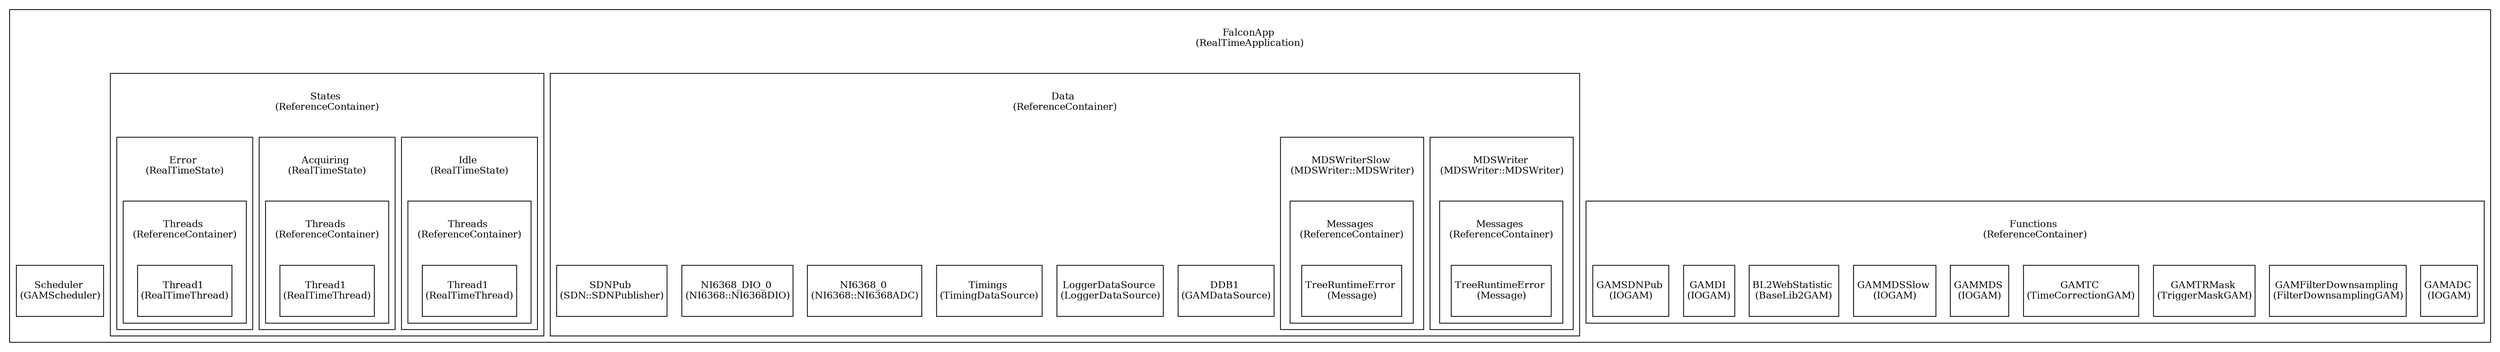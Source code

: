 digraph G {
bgcolor=white
subgraph cluster_FalconApp {
label=<<TABLE border="0" cellborder="0"><TR><TD width="60" height="60"><font point-size="12">FalconApp <BR/>(RealTimeApplication)</font></TD></TR></TABLE>>
subgraph cluster_FalconAppFunctions {
label=<<TABLE border="0" cellborder="0"><TR><TD width="60" height="60"><font point-size="12">Functions <BR/>(ReferenceContainer)</font></TD></TR></TABLE>>
FalconAppFunctionsGAMADC [margin=0, shape=record, style=filled, fillcolor=white, color=black,label=<<TABLE border="0" cellborder="0"><TR><TD width="60" height="60"><font point-size="12">GAMADC <BR/>(IOGAM)</font></TD></TR></TABLE>>]
FalconAppFunctionsGAMFilterDownsampling [margin=0, shape=record, style=filled, fillcolor=white, color=black,label=<<TABLE border="0" cellborder="0"><TR><TD width="60" height="60"><font point-size="12">GAMFilterDownsampling <BR/>(FilterDownsamplingGAM)</font></TD></TR></TABLE>>]
FalconAppFunctionsGAMTRMask [margin=0, shape=record, style=filled, fillcolor=white, color=black,label=<<TABLE border="0" cellborder="0"><TR><TD width="60" height="60"><font point-size="12">GAMTRMask <BR/>(TriggerMaskGAM)</font></TD></TR></TABLE>>]
FalconAppFunctionsGAMTC [margin=0, shape=record, style=filled, fillcolor=white, color=black,label=<<TABLE border="0" cellborder="0"><TR><TD width="60" height="60"><font point-size="12">GAMTC <BR/>(TimeCorrectionGAM)</font></TD></TR></TABLE>>]
FalconAppFunctionsGAMMDS [margin=0, shape=record, style=filled, fillcolor=white, color=black,label=<<TABLE border="0" cellborder="0"><TR><TD width="60" height="60"><font point-size="12">GAMMDS <BR/>(IOGAM)</font></TD></TR></TABLE>>]
FalconAppFunctionsGAMMDSSlow [margin=0, shape=record, style=filled, fillcolor=white, color=black,label=<<TABLE border="0" cellborder="0"><TR><TD width="60" height="60"><font point-size="12">GAMMDSSlow <BR/>(IOGAM)</font></TD></TR></TABLE>>]
FalconAppFunctionsBL2WebStatistic [margin=0, shape=record, style=filled, fillcolor=white, color=black,label=<<TABLE border="0" cellborder="0"><TR><TD width="60" height="60"><font point-size="12">BL2WebStatistic <BR/>(BaseLib2GAM)</font></TD></TR></TABLE>>]
FalconAppFunctionsGAMDI [margin=0, shape=record, style=filled, fillcolor=white, color=black,label=<<TABLE border="0" cellborder="0"><TR><TD width="60" height="60"><font point-size="12">GAMDI <BR/>(IOGAM)</font></TD></TR></TABLE>>]
FalconAppFunctionsGAMSDNPub [margin=0, shape=record, style=filled, fillcolor=white, color=black,label=<<TABLE border="0" cellborder="0"><TR><TD width="60" height="60"><font point-size="12">GAMSDNPub <BR/>(IOGAM)</font></TD></TR></TABLE>>]
}
subgraph cluster_FalconAppData {
label=<<TABLE border="0" cellborder="0"><TR><TD width="60" height="60"><font point-size="12">Data <BR/>(ReferenceContainer)</font></TD></TR></TABLE>>
FalconAppDataDDB1 [margin=0, shape=record, style=filled, fillcolor=white, color=black,label=<<TABLE border="0" cellborder="0"><TR><TD width="60" height="60"><font point-size="12">DDB1 <BR/>(GAMDataSource)</font></TD></TR></TABLE>>]
FalconAppDataLoggerDataSource [margin=0, shape=record, style=filled, fillcolor=white, color=black,label=<<TABLE border="0" cellborder="0"><TR><TD width="60" height="60"><font point-size="12">LoggerDataSource <BR/>(LoggerDataSource)</font></TD></TR></TABLE>>]
FalconAppDataTimings [margin=0, shape=record, style=filled, fillcolor=white, color=black,label=<<TABLE border="0" cellborder="0"><TR><TD width="60" height="60"><font point-size="12">Timings <BR/>(TimingDataSource)</font></TD></TR></TABLE>>]
FalconAppDataNI6368_0 [margin=0, shape=record, style=filled, fillcolor=white, color=black,label=<<TABLE border="0" cellborder="0"><TR><TD width="60" height="60"><font point-size="12">NI6368_0 <BR/>(NI6368::NI6368ADC)</font></TD></TR></TABLE>>]
FalconAppDataNI6368_DIO_0 [margin=0, shape=record, style=filled, fillcolor=white, color=black,label=<<TABLE border="0" cellborder="0"><TR><TD width="60" height="60"><font point-size="12">NI6368_DIO_0 <BR/>(NI6368::NI6368DIO)</font></TD></TR></TABLE>>]
subgraph cluster_FalconAppDataMDSWriter {
label=<<TABLE border="0" cellborder="0"><TR><TD width="60" height="60"><font point-size="12">MDSWriter <BR/>(MDSWriter::MDSWriter)</font></TD></TR></TABLE>>
subgraph cluster_FalconAppDataMDSWriterMessages {
label=<<TABLE border="0" cellborder="0"><TR><TD width="60" height="60"><font point-size="12">Messages <BR/>(ReferenceContainer)</font></TD></TR></TABLE>>
FalconAppDataMDSWriterMessagesTreeRuntimeError [margin=0, shape=record, style=filled, fillcolor=white, color=black,label=<<TABLE border="0" cellborder="0"><TR><TD width="60" height="60"><font point-size="12">TreeRuntimeError <BR/>(Message)</font></TD></TR></TABLE>>]
}
}
subgraph cluster_FalconAppDataMDSWriterSlow {
label=<<TABLE border="0" cellborder="0"><TR><TD width="60" height="60"><font point-size="12">MDSWriterSlow <BR/>(MDSWriter::MDSWriter)</font></TD></TR></TABLE>>
subgraph cluster_FalconAppDataMDSWriterSlowMessages {
label=<<TABLE border="0" cellborder="0"><TR><TD width="60" height="60"><font point-size="12">Messages <BR/>(ReferenceContainer)</font></TD></TR></TABLE>>
FalconAppDataMDSWriterSlowMessagesTreeRuntimeError [margin=0, shape=record, style=filled, fillcolor=white, color=black,label=<<TABLE border="0" cellborder="0"><TR><TD width="60" height="60"><font point-size="12">TreeRuntimeError <BR/>(Message)</font></TD></TR></TABLE>>]
}
}
FalconAppDataSDNPub [margin=0, shape=record, style=filled, fillcolor=white, color=black,label=<<TABLE border="0" cellborder="0"><TR><TD width="60" height="60"><font point-size="12">SDNPub <BR/>(SDN::SDNPublisher)</font></TD></TR></TABLE>>]
}
subgraph cluster_FalconAppStates {
label=<<TABLE border="0" cellborder="0"><TR><TD width="60" height="60"><font point-size="12">States <BR/>(ReferenceContainer)</font></TD></TR></TABLE>>
subgraph cluster_FalconAppStatesIdle {
label=<<TABLE border="0" cellborder="0"><TR><TD width="60" height="60"><font point-size="12">Idle <BR/>(RealTimeState)</font></TD></TR></TABLE>>
subgraph cluster_FalconAppStatesIdleThreads {
label=<<TABLE border="0" cellborder="0"><TR><TD width="60" height="60"><font point-size="12">Threads <BR/>(ReferenceContainer)</font></TD></TR></TABLE>>
FalconAppStatesIdleThreadsThread1 [margin=0, shape=record, style=filled, fillcolor=white, color=black,label=<<TABLE border="0" cellborder="0"><TR><TD width="60" height="60"><font point-size="12">Thread1 <BR/>(RealTimeThread)</font></TD></TR></TABLE>>]
}
}
subgraph cluster_FalconAppStatesAcquiring {
label=<<TABLE border="0" cellborder="0"><TR><TD width="60" height="60"><font point-size="12">Acquiring <BR/>(RealTimeState)</font></TD></TR></TABLE>>
subgraph cluster_FalconAppStatesAcquiringThreads {
label=<<TABLE border="0" cellborder="0"><TR><TD width="60" height="60"><font point-size="12">Threads <BR/>(ReferenceContainer)</font></TD></TR></TABLE>>
FalconAppStatesAcquiringThreadsThread1 [margin=0, shape=record, style=filled, fillcolor=white, color=black,label=<<TABLE border="0" cellborder="0"><TR><TD width="60" height="60"><font point-size="12">Thread1 <BR/>(RealTimeThread)</font></TD></TR></TABLE>>]
}
}
subgraph cluster_FalconAppStatesError {
label=<<TABLE border="0" cellborder="0"><TR><TD width="60" height="60"><font point-size="12">Error <BR/>(RealTimeState)</font></TD></TR></TABLE>>
subgraph cluster_FalconAppStatesErrorThreads {
label=<<TABLE border="0" cellborder="0"><TR><TD width="60" height="60"><font point-size="12">Threads <BR/>(ReferenceContainer)</font></TD></TR></TABLE>>
FalconAppStatesErrorThreadsThread1 [margin=0, shape=record, style=filled, fillcolor=white, color=black,label=<<TABLE border="0" cellborder="0"><TR><TD width="60" height="60"><font point-size="12">Thread1 <BR/>(RealTimeThread)</font></TD></TR></TABLE>>]
}
}
}
FalconAppScheduler [margin=0, shape=record, style=filled, fillcolor=white, color=black,label=<<TABLE border="0" cellborder="0"><TR><TD width="60" height="60"><font point-size="12">Scheduler <BR/>(GAMScheduler)</font></TD></TR></TABLE>>]
}
}

